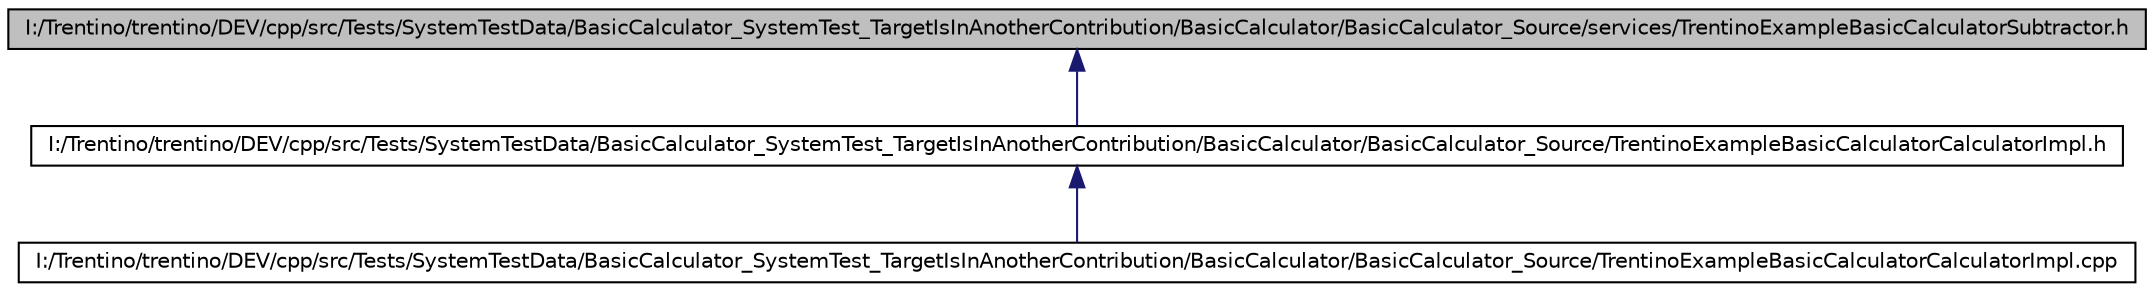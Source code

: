 digraph G
{
  edge [fontname="Helvetica",fontsize="10",labelfontname="Helvetica",labelfontsize="10"];
  node [fontname="Helvetica",fontsize="10",shape=record];
  Node1 [label="I:/Trentino/trentino/DEV/cpp/src/Tests/SystemTestData/BasicCalculator_SystemTest_TargetIsInAnotherContribution/BasicCalculator/BasicCalculator_Source/services/TrentinoExampleBasicCalculatorSubtractor.h",height=0.2,width=0.4,color="black", fillcolor="grey75", style="filled" fontcolor="black"];
  Node1 -> Node2 [dir="back",color="midnightblue",fontsize="10",style="solid",fontname="Helvetica"];
  Node2 [label="I:/Trentino/trentino/DEV/cpp/src/Tests/SystemTestData/BasicCalculator_SystemTest_TargetIsInAnotherContribution/BasicCalculator/BasicCalculator_Source/TrentinoExampleBasicCalculatorCalculatorImpl.h",height=0.2,width=0.4,color="black", fillcolor="white", style="filled",URL="$_system_test_data_2_basic_calculator___system_test___target_is_in_another_contribution_2_basic_c797b7992313aa155f8acf553b04199c4.html"];
  Node2 -> Node3 [dir="back",color="midnightblue",fontsize="10",style="solid",fontname="Helvetica"];
  Node3 [label="I:/Trentino/trentino/DEV/cpp/src/Tests/SystemTestData/BasicCalculator_SystemTest_TargetIsInAnotherContribution/BasicCalculator/BasicCalculator_Source/TrentinoExampleBasicCalculatorCalculatorImpl.cpp",height=0.2,width=0.4,color="black", fillcolor="white", style="filled",URL="$_system_test_data_2_basic_calculator___system_test___target_is_in_another_contribution_2_basic_c8129cdc07dd466cdf453e055d56bebf5.html"];
}
